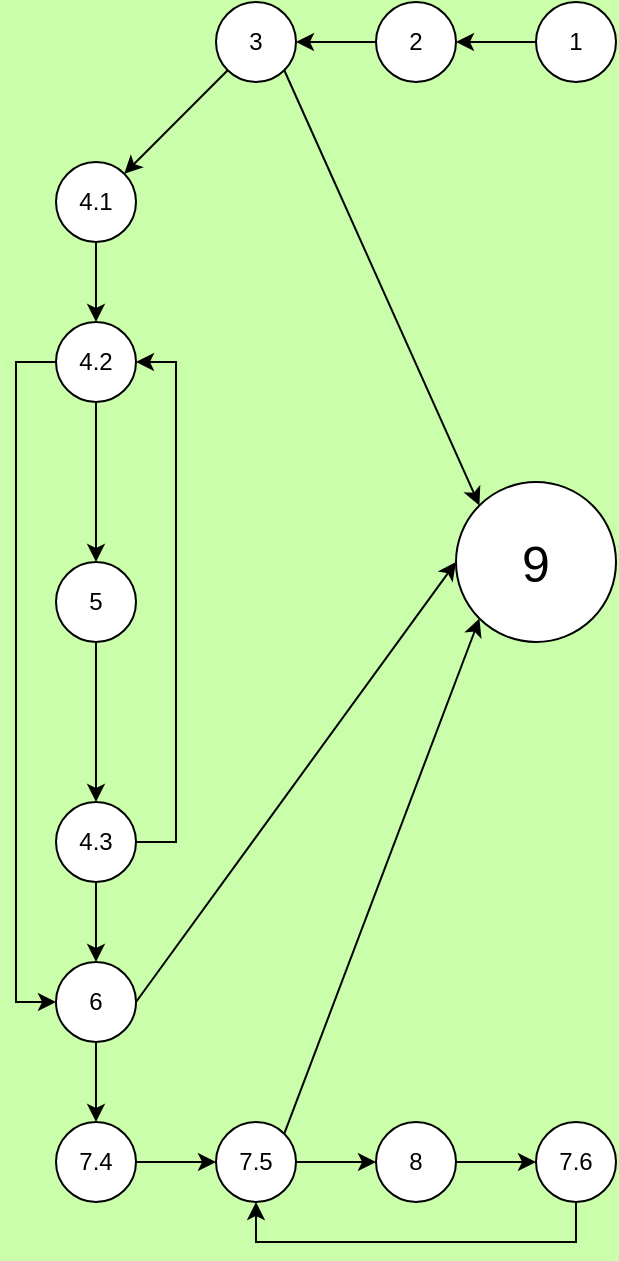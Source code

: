 <mxfile version="24.2.3" type="device">
  <diagram name="Página-1" id="gHQb96KS4q3t2H0Nk5Vd">
    <mxGraphModel dx="1434" dy="789" grid="1" gridSize="10" guides="1" tooltips="1" connect="1" arrows="1" fold="1" page="1" pageScale="1" pageWidth="827" pageHeight="1169" background="#cafeab" math="0" shadow="0">
      <root>
        <mxCell id="0" />
        <mxCell id="1" parent="0" />
        <mxCell id="3DdhDnloqlqG-nsaE9-4-36" style="edgeStyle=orthogonalEdgeStyle;rounded=0;orthogonalLoop=1;jettySize=auto;html=1;exitX=0;exitY=0.5;exitDx=0;exitDy=0;entryX=1;entryY=0.5;entryDx=0;entryDy=0;" edge="1" parent="1" source="5kBc1PmtwXuqb3jVYr31-1" target="5kBc1PmtwXuqb3jVYr31-2">
          <mxGeometry relative="1" as="geometry" />
        </mxCell>
        <mxCell id="5kBc1PmtwXuqb3jVYr31-1" value="&lt;font style=&quot;font-size: 12px;&quot;&gt;1&lt;/font&gt;" style="ellipse;whiteSpace=wrap;html=1;aspect=fixed;" parent="1" vertex="1">
          <mxGeometry x="480" y="200" width="40" height="40" as="geometry" />
        </mxCell>
        <mxCell id="3DdhDnloqlqG-nsaE9-4-35" style="edgeStyle=orthogonalEdgeStyle;rounded=0;orthogonalLoop=1;jettySize=auto;html=1;exitX=0;exitY=0.5;exitDx=0;exitDy=0;entryX=1;entryY=0.5;entryDx=0;entryDy=0;" edge="1" parent="1" source="5kBc1PmtwXuqb3jVYr31-2" target="3DdhDnloqlqG-nsaE9-4-1">
          <mxGeometry relative="1" as="geometry" />
        </mxCell>
        <mxCell id="5kBc1PmtwXuqb3jVYr31-2" value="&lt;font style=&quot;font-size: 12px;&quot;&gt;2&lt;/font&gt;" style="ellipse;whiteSpace=wrap;html=1;aspect=fixed;" parent="1" vertex="1">
          <mxGeometry x="400" y="200" width="40" height="40" as="geometry" />
        </mxCell>
        <mxCell id="3DdhDnloqlqG-nsaE9-4-4" style="rounded=0;orthogonalLoop=1;jettySize=auto;html=1;exitX=0;exitY=1;exitDx=0;exitDy=0;entryX=1;entryY=0;entryDx=0;entryDy=0;" edge="1" parent="1" source="3DdhDnloqlqG-nsaE9-4-1" target="3DdhDnloqlqG-nsaE9-4-2">
          <mxGeometry relative="1" as="geometry" />
        </mxCell>
        <mxCell id="3DdhDnloqlqG-nsaE9-4-5" style="rounded=0;orthogonalLoop=1;jettySize=auto;html=1;exitX=1;exitY=1;exitDx=0;exitDy=0;entryX=0;entryY=0;entryDx=0;entryDy=0;" edge="1" parent="1" source="3DdhDnloqlqG-nsaE9-4-1" target="3DdhDnloqlqG-nsaE9-4-3">
          <mxGeometry relative="1" as="geometry" />
        </mxCell>
        <mxCell id="3DdhDnloqlqG-nsaE9-4-1" value="&lt;div&gt;3&lt;/div&gt;" style="ellipse;whiteSpace=wrap;html=1;aspect=fixed;" vertex="1" parent="1">
          <mxGeometry x="320" y="200" width="40" height="40" as="geometry" />
        </mxCell>
        <mxCell id="3DdhDnloqlqG-nsaE9-4-11" style="edgeStyle=orthogonalEdgeStyle;rounded=0;orthogonalLoop=1;jettySize=auto;html=1;exitX=0.5;exitY=1;exitDx=0;exitDy=0;" edge="1" parent="1" source="3DdhDnloqlqG-nsaE9-4-2" target="3DdhDnloqlqG-nsaE9-4-8">
          <mxGeometry relative="1" as="geometry" />
        </mxCell>
        <mxCell id="3DdhDnloqlqG-nsaE9-4-2" value="4.1" style="ellipse;whiteSpace=wrap;html=1;aspect=fixed;" vertex="1" parent="1">
          <mxGeometry x="240" y="280" width="40" height="40" as="geometry" />
        </mxCell>
        <mxCell id="3DdhDnloqlqG-nsaE9-4-3" value="&lt;font style=&quot;font-size: 25px;&quot;&gt;9&lt;/font&gt;" style="ellipse;whiteSpace=wrap;html=1;aspect=fixed;" vertex="1" parent="1">
          <mxGeometry x="440" y="440" width="80" height="80" as="geometry" />
        </mxCell>
        <mxCell id="3DdhDnloqlqG-nsaE9-4-12" style="edgeStyle=orthogonalEdgeStyle;rounded=0;orthogonalLoop=1;jettySize=auto;html=1;exitX=0.5;exitY=1;exitDx=0;exitDy=0;" edge="1" parent="1" source="3DdhDnloqlqG-nsaE9-4-8" target="3DdhDnloqlqG-nsaE9-4-9">
          <mxGeometry relative="1" as="geometry" />
        </mxCell>
        <mxCell id="3DdhDnloqlqG-nsaE9-4-16" style="edgeStyle=orthogonalEdgeStyle;rounded=0;orthogonalLoop=1;jettySize=auto;html=1;exitX=0;exitY=0.5;exitDx=0;exitDy=0;entryX=0;entryY=0.5;entryDx=0;entryDy=0;" edge="1" parent="1" source="3DdhDnloqlqG-nsaE9-4-8" target="3DdhDnloqlqG-nsaE9-4-15">
          <mxGeometry relative="1" as="geometry" />
        </mxCell>
        <mxCell id="3DdhDnloqlqG-nsaE9-4-8" value="4.2" style="ellipse;whiteSpace=wrap;html=1;aspect=fixed;" vertex="1" parent="1">
          <mxGeometry x="240" y="360" width="40" height="40" as="geometry" />
        </mxCell>
        <mxCell id="3DdhDnloqlqG-nsaE9-4-13" style="edgeStyle=orthogonalEdgeStyle;rounded=0;orthogonalLoop=1;jettySize=auto;html=1;exitX=0.5;exitY=1;exitDx=0;exitDy=0;entryX=0.5;entryY=0;entryDx=0;entryDy=0;" edge="1" parent="1" source="3DdhDnloqlqG-nsaE9-4-9" target="3DdhDnloqlqG-nsaE9-4-10">
          <mxGeometry relative="1" as="geometry" />
        </mxCell>
        <mxCell id="3DdhDnloqlqG-nsaE9-4-9" value="&lt;div&gt;5&lt;/div&gt;" style="ellipse;whiteSpace=wrap;html=1;aspect=fixed;" vertex="1" parent="1">
          <mxGeometry x="240" y="480" width="40" height="40" as="geometry" />
        </mxCell>
        <mxCell id="3DdhDnloqlqG-nsaE9-4-14" style="edgeStyle=orthogonalEdgeStyle;rounded=0;orthogonalLoop=1;jettySize=auto;html=1;exitX=1;exitY=0.5;exitDx=0;exitDy=0;entryX=1;entryY=0.5;entryDx=0;entryDy=0;" edge="1" parent="1" source="3DdhDnloqlqG-nsaE9-4-10" target="3DdhDnloqlqG-nsaE9-4-8">
          <mxGeometry relative="1" as="geometry" />
        </mxCell>
        <mxCell id="3DdhDnloqlqG-nsaE9-4-17" style="edgeStyle=orthogonalEdgeStyle;rounded=0;orthogonalLoop=1;jettySize=auto;html=1;exitX=0.5;exitY=1;exitDx=0;exitDy=0;" edge="1" parent="1" source="3DdhDnloqlqG-nsaE9-4-10" target="3DdhDnloqlqG-nsaE9-4-15">
          <mxGeometry relative="1" as="geometry" />
        </mxCell>
        <mxCell id="3DdhDnloqlqG-nsaE9-4-10" value="4.3" style="ellipse;whiteSpace=wrap;html=1;aspect=fixed;" vertex="1" parent="1">
          <mxGeometry x="240" y="600" width="40" height="40" as="geometry" />
        </mxCell>
        <mxCell id="3DdhDnloqlqG-nsaE9-4-23" style="edgeStyle=orthogonalEdgeStyle;rounded=0;orthogonalLoop=1;jettySize=auto;html=1;exitX=0.5;exitY=1;exitDx=0;exitDy=0;" edge="1" parent="1" source="3DdhDnloqlqG-nsaE9-4-15" target="3DdhDnloqlqG-nsaE9-4-19">
          <mxGeometry relative="1" as="geometry" />
        </mxCell>
        <mxCell id="3DdhDnloqlqG-nsaE9-4-15" value="6" style="ellipse;whiteSpace=wrap;html=1;aspect=fixed;" vertex="1" parent="1">
          <mxGeometry x="240" y="680" width="40" height="40" as="geometry" />
        </mxCell>
        <mxCell id="3DdhDnloqlqG-nsaE9-4-24" style="rounded=0;orthogonalLoop=1;jettySize=auto;html=1;exitX=1;exitY=0.5;exitDx=0;exitDy=0;entryX=0;entryY=0.5;entryDx=0;entryDy=0;" edge="1" parent="1" source="3DdhDnloqlqG-nsaE9-4-15" target="3DdhDnloqlqG-nsaE9-4-3">
          <mxGeometry relative="1" as="geometry" />
        </mxCell>
        <mxCell id="3DdhDnloqlqG-nsaE9-4-34" style="edgeStyle=orthogonalEdgeStyle;rounded=0;orthogonalLoop=1;jettySize=auto;html=1;exitX=1;exitY=0.5;exitDx=0;exitDy=0;entryX=0;entryY=0.5;entryDx=0;entryDy=0;" edge="1" parent="1" source="3DdhDnloqlqG-nsaE9-4-19" target="3DdhDnloqlqG-nsaE9-4-20">
          <mxGeometry relative="1" as="geometry" />
        </mxCell>
        <mxCell id="3DdhDnloqlqG-nsaE9-4-19" value="7.4" style="ellipse;whiteSpace=wrap;html=1;aspect=fixed;" vertex="1" parent="1">
          <mxGeometry x="240" y="760" width="40" height="40" as="geometry" />
        </mxCell>
        <mxCell id="3DdhDnloqlqG-nsaE9-4-30" style="edgeStyle=orthogonalEdgeStyle;rounded=0;orthogonalLoop=1;jettySize=auto;html=1;exitX=1;exitY=0.5;exitDx=0;exitDy=0;entryX=0;entryY=0.5;entryDx=0;entryDy=0;" edge="1" parent="1" source="3DdhDnloqlqG-nsaE9-4-20" target="3DdhDnloqlqG-nsaE9-4-21">
          <mxGeometry relative="1" as="geometry" />
        </mxCell>
        <mxCell id="3DdhDnloqlqG-nsaE9-4-33" style="rounded=0;orthogonalLoop=1;jettySize=auto;html=1;exitX=1;exitY=0;exitDx=0;exitDy=0;entryX=0;entryY=1;entryDx=0;entryDy=0;" edge="1" parent="1" source="3DdhDnloqlqG-nsaE9-4-20" target="3DdhDnloqlqG-nsaE9-4-3">
          <mxGeometry relative="1" as="geometry" />
        </mxCell>
        <mxCell id="3DdhDnloqlqG-nsaE9-4-20" value="7.5" style="ellipse;whiteSpace=wrap;html=1;aspect=fixed;" vertex="1" parent="1">
          <mxGeometry x="320" y="760" width="40" height="40" as="geometry" />
        </mxCell>
        <mxCell id="3DdhDnloqlqG-nsaE9-4-31" style="edgeStyle=orthogonalEdgeStyle;rounded=0;orthogonalLoop=1;jettySize=auto;html=1;exitX=1;exitY=0.5;exitDx=0;exitDy=0;entryX=0;entryY=0.5;entryDx=0;entryDy=0;" edge="1" parent="1" source="3DdhDnloqlqG-nsaE9-4-21" target="3DdhDnloqlqG-nsaE9-4-22">
          <mxGeometry relative="1" as="geometry" />
        </mxCell>
        <mxCell id="3DdhDnloqlqG-nsaE9-4-21" value="8" style="ellipse;whiteSpace=wrap;html=1;aspect=fixed;" vertex="1" parent="1">
          <mxGeometry x="400" y="760" width="40" height="40" as="geometry" />
        </mxCell>
        <mxCell id="3DdhDnloqlqG-nsaE9-4-32" style="edgeStyle=orthogonalEdgeStyle;rounded=0;orthogonalLoop=1;jettySize=auto;html=1;exitX=0.5;exitY=1;exitDx=0;exitDy=0;entryX=0.5;entryY=1;entryDx=0;entryDy=0;" edge="1" parent="1" source="3DdhDnloqlqG-nsaE9-4-22" target="3DdhDnloqlqG-nsaE9-4-20">
          <mxGeometry relative="1" as="geometry" />
        </mxCell>
        <mxCell id="3DdhDnloqlqG-nsaE9-4-22" value="7.6" style="ellipse;whiteSpace=wrap;html=1;aspect=fixed;" vertex="1" parent="1">
          <mxGeometry x="480" y="760" width="40" height="40" as="geometry" />
        </mxCell>
      </root>
    </mxGraphModel>
  </diagram>
</mxfile>
